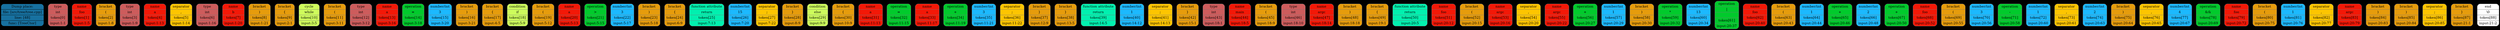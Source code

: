 digraph G{
rankdir=TB
graph [bgcolor="#000000"];
size = "100 5"
place[shape=Mrecord, style=filled, fillcolor="#1771a0", pos="0,1!",label = " { Dump place: | file: [src/tree/tree.cpp] | line: [48] | func: [TreeCtor] } "color = "#000000"];
token0[shape=Mrecord, style=filled, fillcolor="#CD5C5C",label = " { type | int |  token[0] |  input:1:1 } ", color = "#777777"];
token1[shape=Mrecord, style=filled, fillcolor="#f31807",label = " { name | foo |  token[1] |  input:1:5 } ", color = "#777777"];
token2[shape=Mrecord, style=filled, fillcolor="#e69c0c",label = " { bracket | \( |  token[2] |  input:1:8 } ", color = "#777777"];
token3[shape=Mrecord, style=filled, fillcolor="#CD5C5C",label = " { type | int |  token[3] |  input:1:9 } ", color = "#777777"];
token4[shape=Mrecord, style=filled, fillcolor="#f31807",label = " { name | a |  token[4] |  input:1:13 } ", color = "#777777"];
token5[shape=Mrecord, style=filled, fillcolor="#fdc500",label = " { separator | \, |  token[5] |  input:1:14 } ", color = "#777777"];
token6[shape=Mrecord, style=filled, fillcolor="#CD5C5C",label = " { type | int |  token[6] |  input:1:16 } ", color = "#777777"];
token7[shape=Mrecord, style=filled, fillcolor="#f31807",label = " { name | b |  token[7] |  input:1:20 } ", color = "#777777"];
token8[shape=Mrecord, style=filled, fillcolor="#e69c0c",label = " { bracket | \) |  token[8] |  input:1:21 } ", color = "#777777"];
token9[shape=Mrecord, style=filled, fillcolor="#e69c0c",label = " { bracket | \{ |  token[9] |  input:2:1 } ", color = "#777777"];
token10[shape=Mrecord, style=filled, fillcolor="#CFFC5C",label = " { cycle | while |  token[10] |  input:3:5 } ", color = "#777777"];
token11[shape=Mrecord, style=filled, fillcolor="#e69c0c",label = " { bracket | \( |  token[11] |  input:3:11 } ", color = "#777777"];
token12[shape=Mrecord, style=filled, fillcolor="#CD5C5C",label = " { type | int |  token[12] |  input:3:12 } ", color = "#777777"];
token13[shape=Mrecord, style=filled, fillcolor="#f31807",label = " { name | a |  token[13] |  input:3:16 } ", color = "#777777"];
token14[shape=Mrecord, style=filled, fillcolor="#00ca2c",label = " { operation | \= |  token[14] |  input:3:18 } ", color = "#777777"];
token15[shape=Mrecord, style=filled, fillcolor="#1cb9ff",label = " { number/int | 3 |  token[15] |  input:3:20 } ", color = "#777777"];
token16[shape=Mrecord, style=filled, fillcolor="#e69c0c",label = " { bracket | \) |  token[16] |  input:3:21 } ", color = "#777777"];
token17[shape=Mrecord, style=filled, fillcolor="#e69c0c",label = " { bracket | \{ |  token[17] |  input:4:5 } ", color = "#777777"];
token18[shape=Mrecord, style=filled, fillcolor="#CDFC5C",label = " { condition | if |  token[18] |  input:5:9 } ", color = "#777777"];
token19[shape=Mrecord, style=filled, fillcolor="#e69c0c",label = " { bracket | \( |  token[19] |  input:5:12 } ", color = "#777777"];
token20[shape=Mrecord, style=filled, fillcolor="#f31807",label = " { name | a |  token[20] |  input:5:13 } ", color = "#777777"];
token21[shape=Mrecord, style=filled, fillcolor="#00ca2c",label = " { operation | \> |  token[21] |  input:5:15 } ", color = "#777777"];
token22[shape=Mrecord, style=filled, fillcolor="#1cb9ff",label = " { number/int | 3 |  token[22] |  input:5:17 } ", color = "#777777"];
token23[shape=Mrecord, style=filled, fillcolor="#e69c0c",label = " { bracket | \) |  token[23] |  input:5:18 } ", color = "#777777"];
token24[shape=Mrecord, style=filled, fillcolor="#e69c0c",label = " { bracket | \{ |  token[24] |  input:6:9 } ", color = "#777777"];
token25[shape=Mrecord, style=filled, fillcolor="#01f0af",label = " { function attribute | return |  token[25] |  input:7:13 } ", color = "#777777"];
token26[shape=Mrecord, style=filled, fillcolor="#1cb9ff",label = " { number/int | 15 |  token[26] |  input:7:20 } ", color = "#777777"];
token27[shape=Mrecord, style=filled, fillcolor="#fdc500",label = " { separator | \; |  token[27] |  input:7:22 } ", color = "#777777"];
token28[shape=Mrecord, style=filled, fillcolor="#e69c0c",label = " { bracket | \} |  token[28] |  input:8:9 } ", color = "#777777"];
token29[shape=Mrecord, style=filled, fillcolor="#CDFC5C",label = " { condition | else |  token[29] |  input:9:9 } ", color = "#777777"];
token30[shape=Mrecord, style=filled, fillcolor="#e69c0c",label = " { bracket | \{ |  token[30] |  input:10:9 } ", color = "#777777"];
token31[shape=Mrecord, style=filled, fillcolor="#f31807",label = " { name | a |  token[31] |  input:11:13 } ", color = "#777777"];
token32[shape=Mrecord, style=filled, fillcolor="#00ca2c",label = " { operation | \= |  token[32] |  input:11:15 } ", color = "#777777"];
token33[shape=Mrecord, style=filled, fillcolor="#f31807",label = " { name | a |  token[33] |  input:11:17 } ", color = "#777777"];
token34[shape=Mrecord, style=filled, fillcolor="#00ca2c",label = " { operation | \+ |  token[34] |  input:11:19 } ", color = "#777777"];
token35[shape=Mrecord, style=filled, fillcolor="#1cb9ff",label = " { number/int | 3 |  token[35] |  input:11:21 } ", color = "#777777"];
token36[shape=Mrecord, style=filled, fillcolor="#fdc500",label = " { separator | \; |  token[36] |  input:11:22 } ", color = "#777777"];
token37[shape=Mrecord, style=filled, fillcolor="#e69c0c",label = " { bracket | \} |  token[37] |  input:12:9 } ", color = "#777777"];
token38[shape=Mrecord, style=filled, fillcolor="#e69c0c",label = " { bracket | \} |  token[38] |  input:13:5 } ", color = "#777777"];
token39[shape=Mrecord, style=filled, fillcolor="#01f0af",label = " { function attribute | return |  token[39] |  input:14:5 } ", color = "#777777"];
token40[shape=Mrecord, style=filled, fillcolor="#1cb9ff",label = " { number/int | 1 |  token[40] |  input:14:12 } ", color = "#777777"];
token41[shape=Mrecord, style=filled, fillcolor="#fdc500",label = " { separator | \; |  token[41] |  input:14:13 } ", color = "#777777"];
token42[shape=Mrecord, style=filled, fillcolor="#e69c0c",label = " { bracket | \} |  token[42] |  input:15:1 } ", color = "#777777"];
token43[shape=Mrecord, style=filled, fillcolor="#CD5C5C",label = " { type | int |  token[43] |  input:18:1 } ", color = "#777777"];
token44[shape=Mrecord, style=filled, fillcolor="#f31807",label = " { name | main |  token[44] |  input:18:5 } ", color = "#777777"];
token45[shape=Mrecord, style=filled, fillcolor="#e69c0c",label = " { bracket | \( |  token[45] |  input:18:9 } ", color = "#777777"];
token46[shape=Mrecord, style=filled, fillcolor="#CD5C5C",label = " { type | int |  token[46] |  input:18:10 } ", color = "#777777"];
token47[shape=Mrecord, style=filled, fillcolor="#f31807",label = " { name | argc |  token[47] |  input:18:14 } ", color = "#777777"];
token48[shape=Mrecord, style=filled, fillcolor="#e69c0c",label = " { bracket | \) |  token[48] |  input:18:18 } ", color = "#777777"];
token49[shape=Mrecord, style=filled, fillcolor="#e69c0c",label = " { bracket | \{ |  token[49] |  input:19:1 } ", color = "#777777"];
token50[shape=Mrecord, style=filled, fillcolor="#01f0af",label = " { function attribute | return |  token[50] |  input:20:5 } ", color = "#777777"];
token51[shape=Mrecord, style=filled, fillcolor="#f31807",label = " { name | foo |  token[51] |  input:20:12 } ", color = "#777777"];
token52[shape=Mrecord, style=filled, fillcolor="#e69c0c",label = " { bracket | \( |  token[52] |  input:20:15 } ", color = "#777777"];
token53[shape=Mrecord, style=filled, fillcolor="#f31807",label = " { name | argc |  token[53] |  input:20:16 } ", color = "#777777"];
token54[shape=Mrecord, style=filled, fillcolor="#fdc500",label = " { separator | \, |  token[54] |  input:20:20 } ", color = "#777777"];
token55[shape=Mrecord, style=filled, fillcolor="#f31807",label = " { name | argc |  token[55] |  input:20:22 } ", color = "#777777"];
token56[shape=Mrecord, style=filled, fillcolor="#00ca2c",label = " { operation | \+ |  token[56] |  input:20:27 } ", color = "#777777"];
token57[shape=Mrecord, style=filled, fillcolor="#1cb9ff",label = " { number/int | 1 |  token[57] |  input:20:29 } ", color = "#777777"];
token58[shape=Mrecord, style=filled, fillcolor="#e69c0c",label = " { bracket | \) |  token[58] |  input:20:30 } ", color = "#777777"];
token59[shape=Mrecord, style=filled, fillcolor="#00ca2c",label = " { operation | \* |  token[59] |  input:20:32 } ", color = "#777777"];
token60[shape=Mrecord, style=filled, fillcolor="#1cb9ff",label = " { number/int | 13 |  token[60] |  input:20:34 } ", color = "#777777"];
token61[shape=Mrecord, style=filled, fillcolor="#00ca2c",label = " { operation | \|| |  token[61] |  input:20:37 } ", color = "#777777"];
token62[shape=Mrecord, style=filled, fillcolor="#f31807",label = " { name | foo |  token[62] |  input:20:40 } ", color = "#777777"];
token63[shape=Mrecord, style=filled, fillcolor="#e69c0c",label = " { bracket | \( |  token[63] |  input:20:43 } ", color = "#777777"];
token64[shape=Mrecord, style=filled, fillcolor="#1cb9ff",label = " { number/int | 1 |  token[64] |  input:20:44 } ", color = "#777777"];
token65[shape=Mrecord, style=filled, fillcolor="#00ca2c",label = " { operation | \+ |  token[65] |  input:20:46 } ", color = "#777777"];
token66[shape=Mrecord, style=filled, fillcolor="#1cb9ff",label = " { number/int | 2 |  token[66] |  input:20:48 } ", color = "#777777"];
token67[shape=Mrecord, style=filled, fillcolor="#00ca2c",label = " { operation | \+ |  token[67] |  input:20:50 } ", color = "#777777"];
token68[shape=Mrecord, style=filled, fillcolor="#f31807",label = " { name | foo |  token[68] |  input:20:52 } ", color = "#777777"];
token69[shape=Mrecord, style=filled, fillcolor="#e69c0c",label = " { bracket | \( |  token[69] |  input:20:55 } ", color = "#777777"];
token70[shape=Mrecord, style=filled, fillcolor="#1cb9ff",label = " { number/int | 3 |  token[70] |  input:20:56 } ", color = "#777777"];
token71[shape=Mrecord, style=filled, fillcolor="#00ca2c",label = " { operation | \- |  token[71] |  input:20:58 } ", color = "#777777"];
token72[shape=Mrecord, style=filled, fillcolor="#1cb9ff",label = " { number/int | 1 |  token[72] |  input:20:60 } ", color = "#777777"];
token73[shape=Mrecord, style=filled, fillcolor="#fdc500",label = " { separator | \, |  token[73] |  input:20:61 } ", color = "#777777"];
token74[shape=Mrecord, style=filled, fillcolor="#1cb9ff",label = " { number/int | 2 |  token[74] |  input:20:63 } ", color = "#777777"];
token75[shape=Mrecord, style=filled, fillcolor="#e69c0c",label = " { bracket | \) |  token[75] |  input:20:64 } ", color = "#777777"];
token76[shape=Mrecord, style=filled, fillcolor="#fdc500",label = " { separator | \, |  token[76] |  input:20:65 } ", color = "#777777"];
token77[shape=Mrecord, style=filled, fillcolor="#1cb9ff",label = " { number/int | 4 |  token[77] |  input:20:67 } ", color = "#777777"];
token78[shape=Mrecord, style=filled, fillcolor="#00ca2c",label = " { operation | \&& |  token[78] |  input:20:69 } ", color = "#777777"];
token79[shape=Mrecord, style=filled, fillcolor="#f31807",label = " { name | foo |  token[79] |  input:20:72 } ", color = "#777777"];
token80[shape=Mrecord, style=filled, fillcolor="#e69c0c",label = " { bracket | \( |  token[80] |  input:20:75 } ", color = "#777777"];
token81[shape=Mrecord, style=filled, fillcolor="#1cb9ff",label = " { number/int | 1 |  token[81] |  input:20:76 } ", color = "#777777"];
token82[shape=Mrecord, style=filled, fillcolor="#fdc500",label = " { separator | \, |  token[82] |  input:20:77 } ", color = "#777777"];
token83[shape=Mrecord, style=filled, fillcolor="#f31807",label = " { name | argc |  token[83] |  input:20:79 } ", color = "#777777"];
token84[shape=Mrecord, style=filled, fillcolor="#e69c0c",label = " { bracket | \) |  token[84] |  input:20:83 } ", color = "#777777"];
token85[shape=Mrecord, style=filled, fillcolor="#e69c0c",label = " { bracket | \) |  token[85] |  input:20:84 } ", color = "#777777"];
token86[shape=Mrecord, style=filled, fillcolor="#fdc500",label = " { separator | \; |  token[86] |  input:20:85 } ", color = "#777777"];
token87[shape=Mrecord, style=filled, fillcolor="#e69c0c",label = " { bracket | \} |  token[87] |  input:21:1 } ", color = "#777777"];
token88[shape=Mrecord, style=filled, fillcolor="#ffffff",label = " { end | \\0 |  token[88] |  input:21:2 } ", color = "#777777"];
}

